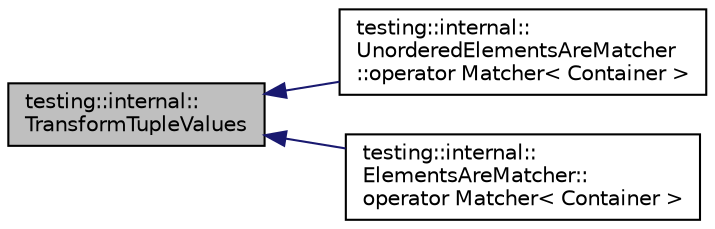 digraph "testing::internal::TransformTupleValues"
{
  edge [fontname="Helvetica",fontsize="10",labelfontname="Helvetica",labelfontsize="10"];
  node [fontname="Helvetica",fontsize="10",shape=record];
  rankdir="LR";
  Node3419 [label="testing::internal::\lTransformTupleValues",height=0.2,width=0.4,color="black", fillcolor="grey75", style="filled", fontcolor="black"];
  Node3419 -> Node3420 [dir="back",color="midnightblue",fontsize="10",style="solid",fontname="Helvetica"];
  Node3420 [label="testing::internal::\lUnorderedElementsAreMatcher\l::operator Matcher\< Container \>",height=0.2,width=0.4,color="black", fillcolor="white", style="filled",URL="$df/d0f/classtesting_1_1internal_1_1_unordered_elements_are_matcher.html#a5191cb321191985e257225b9a5df95f5"];
  Node3419 -> Node3421 [dir="back",color="midnightblue",fontsize="10",style="solid",fontname="Helvetica"];
  Node3421 [label="testing::internal::\lElementsAreMatcher::\loperator Matcher\< Container \>",height=0.2,width=0.4,color="black", fillcolor="white", style="filled",URL="$d8/de6/classtesting_1_1internal_1_1_elements_are_matcher.html#a6e6eaf8918c5d581b4b62ece23559be9"];
}
